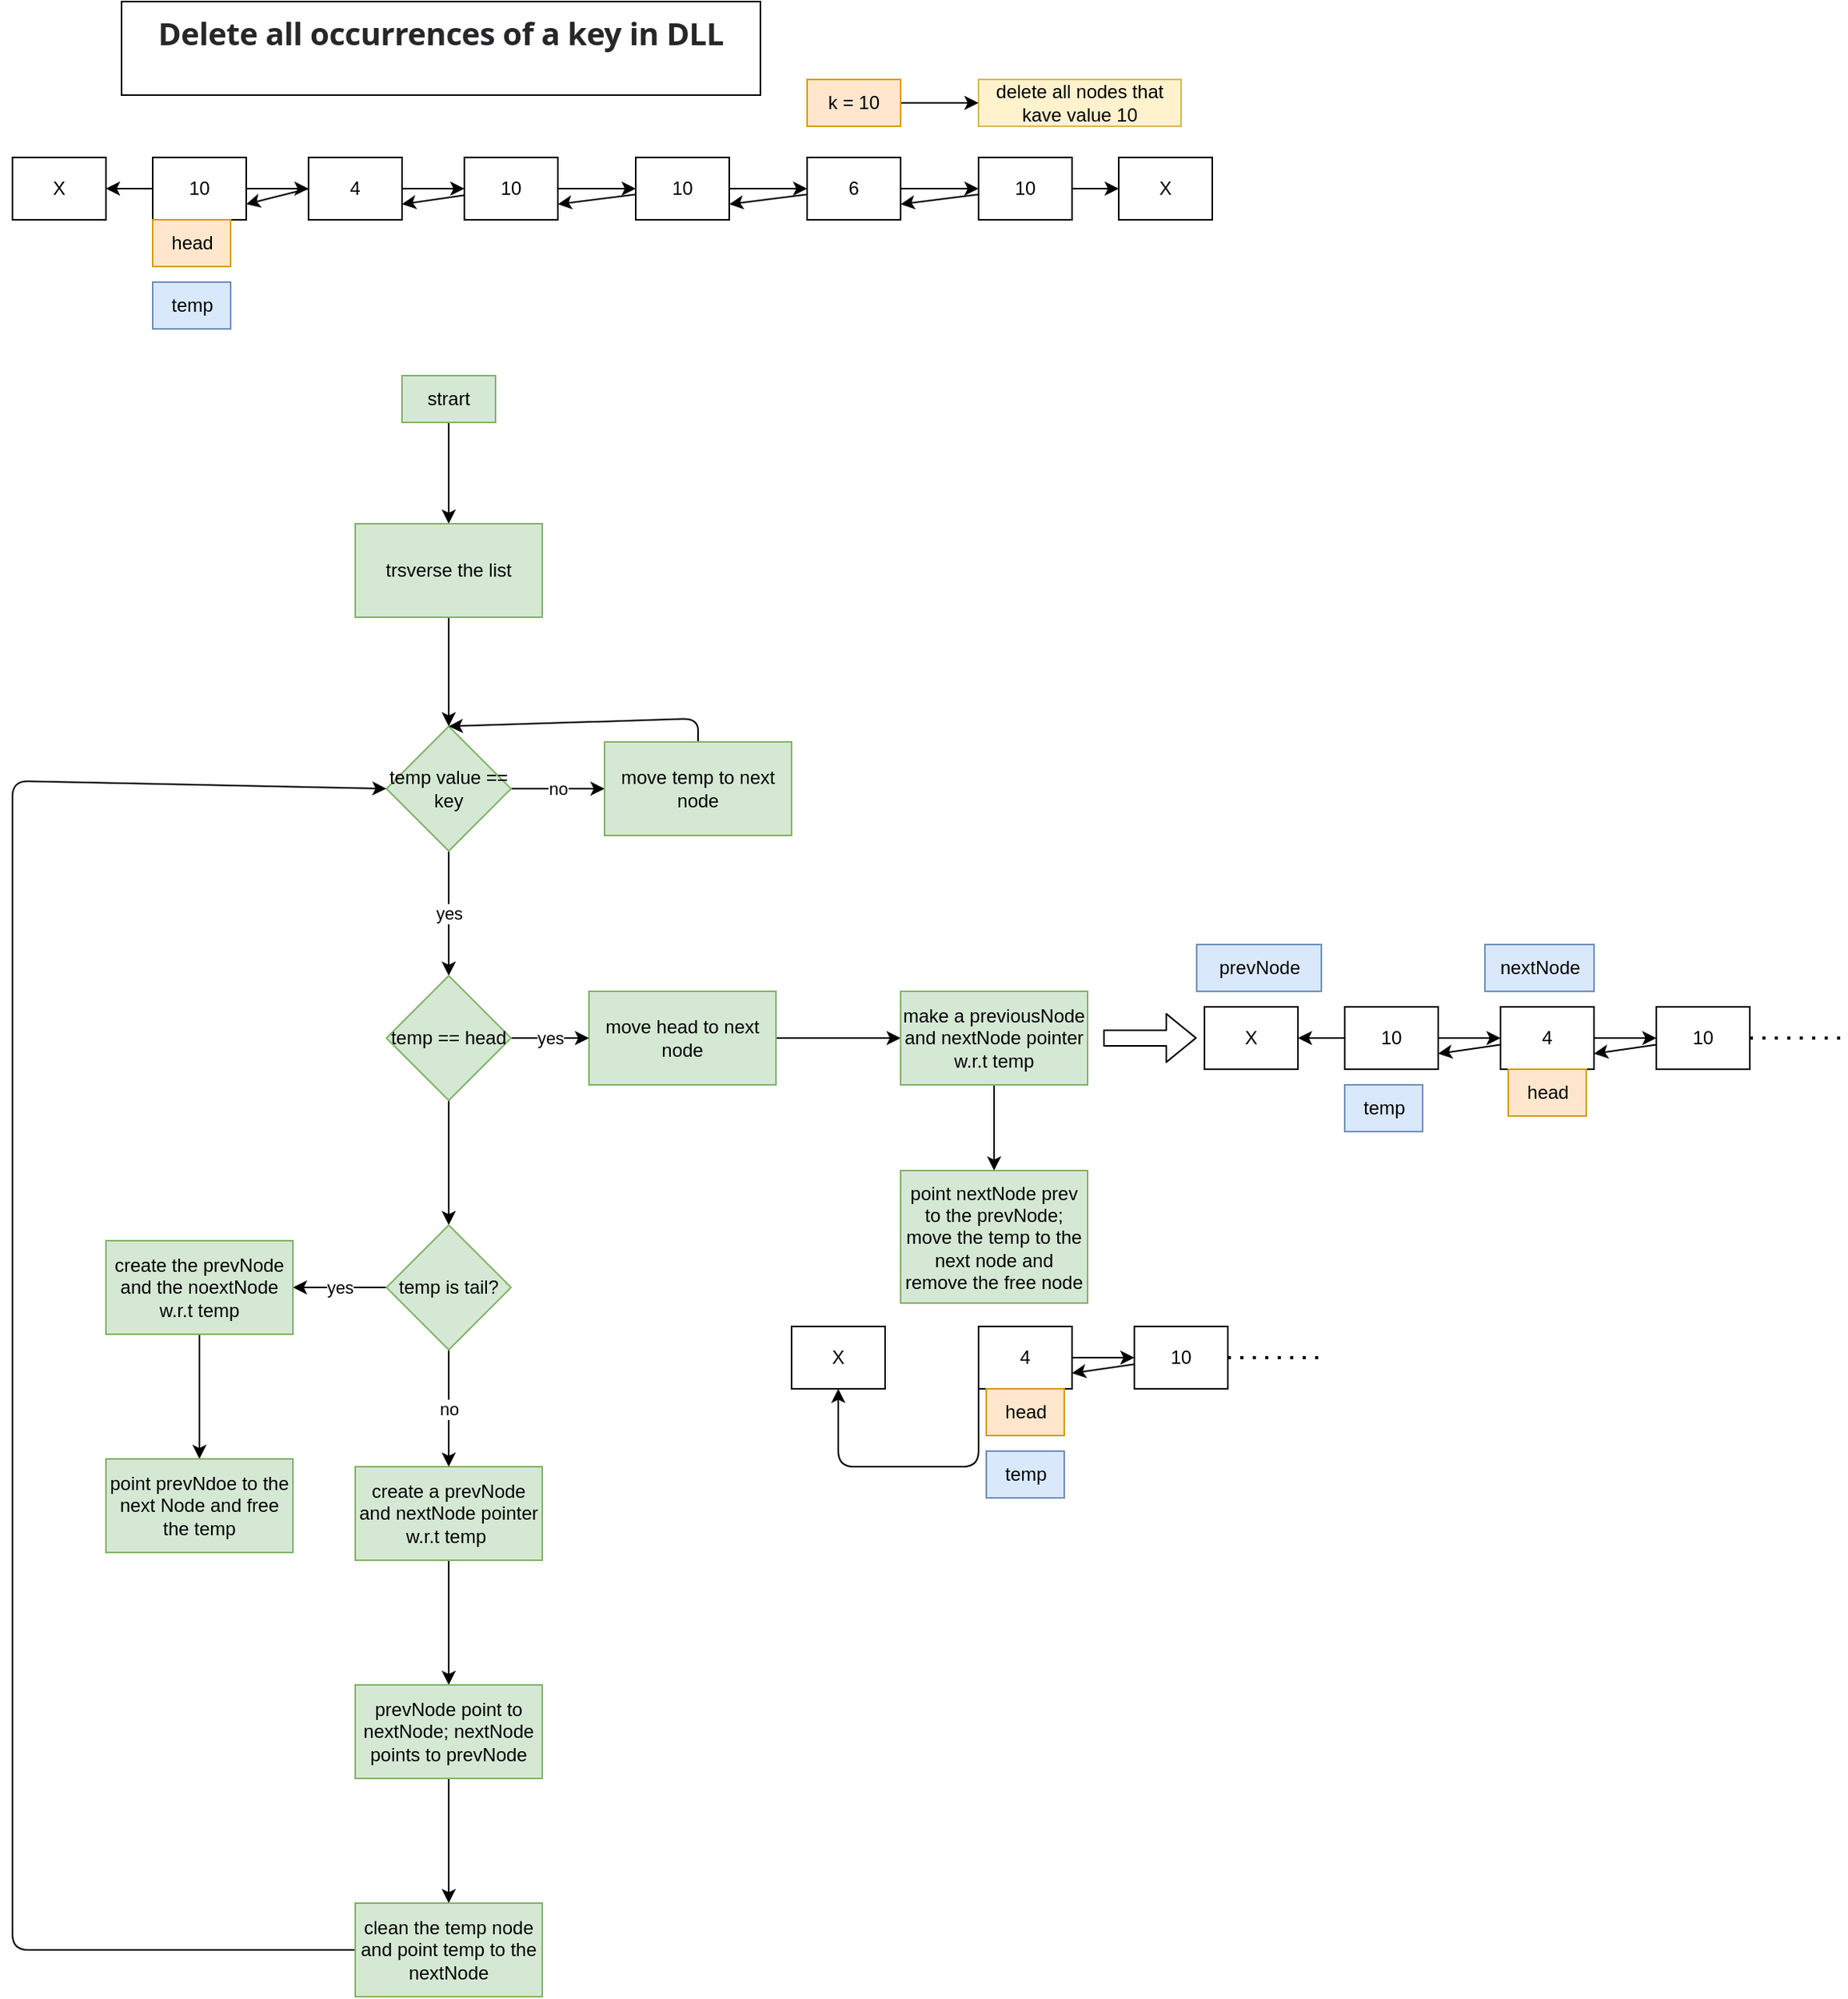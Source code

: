 <mxfile>
    <diagram id="resh9R3_ZFrtKOaQTaEC" name="m-map">
        <mxGraphModel dx="684" dy="562" grid="1" gridSize="10" guides="1" tooltips="1" connect="1" arrows="1" fold="1" page="1" pageScale="1" pageWidth="827" pageHeight="1169" math="0" shadow="0">
            <root>
                <mxCell id="0"/>
                <mxCell id="1" parent="0"/>
                <UserObject label="&lt;div style=&quot;--tw-border-spacing-x: 0; --tw-border-spacing-y: 0; --tw-translate-x: 0; --tw-translate-y: 0; --tw-rotate: 0; --tw-skew-x: 0; --tw-skew-y: 0; --tw-scale-x: 1; --tw-scale-y: 1; --tw-pan-x: ; --tw-pan-y: ; --tw-pinch-zoom: ; --tw-scroll-snap-strictness: proximity; --tw-gradient-from-position: ; --tw-gradient-via-position: ; --tw-gradient-to-position: ; --tw-ordinal: ; --tw-slashed-zero: ; --tw-numeric-figure: ; --tw-numeric-spacing: ; --tw-numeric-fraction: ; --tw-ring-inset: ; --tw-ring-offset-width: 0px; --tw-ring-offset-color: #fff; --tw-ring-color: #3b82f680; --tw-ring-offset-shadow: 0 0 #0000; --tw-ring-shadow: 0 0 #0000; --tw-shadow: 0 0 #0000; --tw-shadow-colored: 0 0 #0000; --tw-blur: ; --tw-brightness: ; --tw-contrast: ; --tw-grayscale: ; --tw-hue-rotate: ; --tw-invert: ; --tw-saturate: ; --tw-sepia: ; --tw-drop-shadow: ; --tw-backdrop-blur: ; --tw-backdrop-brightness: ; --tw-backdrop-contrast: ; --tw-backdrop-grayscale: ; --tw-backdrop-hue-rotate: ; --tw-backdrop-invert: ; --tw-backdrop-opacity: ; --tw-backdrop-saturate: ; --tw-backdrop-sepia: ; --tw-contain-size: ; --tw-contain-layout: ; --tw-contain-paint: ; --tw-contain-style: ; border: 0px solid rgb(229, 231, 235); box-sizing: border-box; scrollbar-color: auto; scrollbar-width: auto; font-size: 1.25rem; letter-spacing: -0.01em; line-height: 1.5; font-weight: 600; --tw-text-opacity: 1; color: rgb(39, 39, 42); font-family: ui-sans-serif, system-ui, sans-serif, &amp;quot;Apple Color Emoji&amp;quot;, &amp;quot;Segoe UI Emoji&amp;quot;, &amp;quot;Segoe UI Symbol&amp;quot;, &amp;quot;Noto Color Emoji&amp;quot;; font-style: normal; font-variant-ligatures: normal; font-variant-caps: normal; orphans: 2; text-align: start; text-indent: 0px; text-transform: none; widows: 2; word-spacing: 0px; -webkit-text-stroke-width: 0px; white-space: normal; background-color: rgb(255, 255, 255); text-decoration-thickness: initial; text-decoration-style: initial; text-decoration-color: initial;&quot; class=&quot;font-semibold text-zinc-800 dark:text-zinc-100 text-xl&quot;&gt;Delete all occurrences of a key in DLL&lt;/div&gt;&lt;div style=&quot;--tw-border-spacing-x: 0; --tw-border-spacing-y: 0; --tw-translate-x: 0; --tw-translate-y: 0; --tw-rotate: 0; --tw-skew-x: 0; --tw-skew-y: 0; --tw-scale-x: 1; --tw-scale-y: 1; --tw-pan-x: ; --tw-pan-y: ; --tw-pinch-zoom: ; --tw-scroll-snap-strictness: proximity; --tw-gradient-from-position: ; --tw-gradient-via-position: ; --tw-gradient-to-position: ; --tw-ordinal: ; --tw-slashed-zero: ; --tw-numeric-figure: ; --tw-numeric-spacing: ; --tw-numeric-fraction: ; --tw-ring-inset: ; --tw-ring-offset-width: 0px; --tw-ring-offset-color: #fff; --tw-ring-color: #3b82f680; --tw-ring-offset-shadow: 0 0 #0000; --tw-ring-shadow: 0 0 #0000; --tw-shadow: 0 0 #0000; --tw-shadow-colored: 0 0 #0000; --tw-blur: ; --tw-brightness: ; --tw-contrast: ; --tw-grayscale: ; --tw-hue-rotate: ; --tw-invert: ; --tw-saturate: ; --tw-sepia: ; --tw-drop-shadow: ; --tw-backdrop-blur: ; --tw-backdrop-brightness: ; --tw-backdrop-contrast: ; --tw-backdrop-grayscale: ; --tw-backdrop-hue-rotate: ; --tw-backdrop-invert: ; --tw-backdrop-opacity: ; --tw-backdrop-saturate: ; --tw-backdrop-sepia: ; --tw-contain-size: ; --tw-contain-layout: ; --tw-contain-paint: ; --tw-contain-style: ; border: 0px solid rgb(229, 231, 235); box-sizing: border-box; scrollbar-color: auto; scrollbar-width: auto; display: flex; column-gap: 0.5rem; color: rgb(0, 0, 0); font-family: ui-sans-serif, system-ui, sans-serif, &amp;quot;Apple Color Emoji&amp;quot;, &amp;quot;Segoe UI Emoji&amp;quot;, &amp;quot;Segoe UI Symbol&amp;quot;, &amp;quot;Noto Color Emoji&amp;quot;; font-size: medium; font-style: normal; font-variant-ligatures: normal; font-variant-caps: normal; font-weight: 400; letter-spacing: normal; orphans: 2; text-align: start; text-indent: 0px; text-transform: none; widows: 2; word-spacing: 0px; -webkit-text-stroke-width: 0px; white-space: normal; background-color: rgb(255, 255, 255); text-decoration-thickness: initial; text-decoration-style: initial; text-decoration-color: initial;&quot; class=&quot;flex gap-x-2&quot;&gt;&lt;br class=&quot;Apple-interchange-newline&quot;&gt;&lt;/div&gt;" link="https://www.youtube.com/watch?v=Mh0NH_SD92k" id="4">
                    <mxCell style="whiteSpace=wrap;html=1;" vertex="1" parent="1">
                        <mxGeometry x="120" y="30" width="410" height="60" as="geometry"/>
                    </mxCell>
                </UserObject>
                <mxCell id="9" value="" style="edgeStyle=none;html=1;" edge="1" parent="1" source="5" target="8">
                    <mxGeometry relative="1" as="geometry"/>
                </mxCell>
                <mxCell id="11" value="" style="edgeStyle=none;html=1;" edge="1" parent="1" source="5" target="10">
                    <mxGeometry relative="1" as="geometry"/>
                </mxCell>
                <mxCell id="5" value="10" style="whiteSpace=wrap;html=1;" vertex="1" parent="1">
                    <mxGeometry x="140" y="130" width="60" height="40" as="geometry"/>
                </mxCell>
                <mxCell id="8" value="X" style="whiteSpace=wrap;html=1;" vertex="1" parent="1">
                    <mxGeometry x="50" y="130" width="60" height="40" as="geometry"/>
                </mxCell>
                <mxCell id="13" value="" style="edgeStyle=none;html=1;" edge="1" parent="1" source="10" target="12">
                    <mxGeometry relative="1" as="geometry"/>
                </mxCell>
                <mxCell id="22" style="edgeStyle=none;html=1;entryX=1;entryY=0.75;entryDx=0;entryDy=0;exitX=0;exitY=0.5;exitDx=0;exitDy=0;" edge="1" parent="1" source="10" target="5">
                    <mxGeometry relative="1" as="geometry"/>
                </mxCell>
                <mxCell id="10" value="4" style="whiteSpace=wrap;html=1;" vertex="1" parent="1">
                    <mxGeometry x="240" y="130" width="60" height="40" as="geometry"/>
                </mxCell>
                <mxCell id="15" value="" style="edgeStyle=none;html=1;" edge="1" parent="1" source="12" target="14">
                    <mxGeometry relative="1" as="geometry"/>
                </mxCell>
                <mxCell id="23" style="edgeStyle=none;html=1;entryX=1;entryY=0.75;entryDx=0;entryDy=0;" edge="1" parent="1" source="12" target="10">
                    <mxGeometry relative="1" as="geometry"/>
                </mxCell>
                <mxCell id="12" value="10" style="whiteSpace=wrap;html=1;" vertex="1" parent="1">
                    <mxGeometry x="340" y="130" width="60" height="40" as="geometry"/>
                </mxCell>
                <mxCell id="17" value="" style="edgeStyle=none;html=1;" edge="1" parent="1" source="14" target="16">
                    <mxGeometry relative="1" as="geometry"/>
                </mxCell>
                <mxCell id="24" style="edgeStyle=none;html=1;entryX=1;entryY=0.75;entryDx=0;entryDy=0;" edge="1" parent="1" source="14" target="12">
                    <mxGeometry relative="1" as="geometry"/>
                </mxCell>
                <mxCell id="14" value="10" style="whiteSpace=wrap;html=1;" vertex="1" parent="1">
                    <mxGeometry x="450" y="130" width="60" height="40" as="geometry"/>
                </mxCell>
                <mxCell id="19" value="" style="edgeStyle=none;html=1;" edge="1" parent="1" source="16" target="18">
                    <mxGeometry relative="1" as="geometry"/>
                </mxCell>
                <mxCell id="25" style="edgeStyle=none;html=1;entryX=1;entryY=0.75;entryDx=0;entryDy=0;" edge="1" parent="1" source="16" target="14">
                    <mxGeometry relative="1" as="geometry"/>
                </mxCell>
                <mxCell id="16" value="6" style="whiteSpace=wrap;html=1;" vertex="1" parent="1">
                    <mxGeometry x="560" y="130" width="60" height="40" as="geometry"/>
                </mxCell>
                <mxCell id="21" value="" style="edgeStyle=none;html=1;" edge="1" parent="1" source="18" target="20">
                    <mxGeometry relative="1" as="geometry"/>
                </mxCell>
                <mxCell id="26" style="edgeStyle=none;html=1;entryX=1;entryY=0.75;entryDx=0;entryDy=0;" edge="1" parent="1" source="18" target="16">
                    <mxGeometry relative="1" as="geometry"/>
                </mxCell>
                <mxCell id="18" value="10" style="whiteSpace=wrap;html=1;" vertex="1" parent="1">
                    <mxGeometry x="670" y="130" width="60" height="40" as="geometry"/>
                </mxCell>
                <mxCell id="20" value="X" style="whiteSpace=wrap;html=1;" vertex="1" parent="1">
                    <mxGeometry x="760" y="130" width="60" height="40" as="geometry"/>
                </mxCell>
                <mxCell id="27" value="head" style="text;html=1;align=center;verticalAlign=middle;resizable=0;points=[];autosize=1;strokeColor=#d79b00;fillColor=#ffe6cc;" vertex="1" parent="1">
                    <mxGeometry x="140" y="170" width="50" height="30" as="geometry"/>
                </mxCell>
                <mxCell id="30" value="delete all nodes that kave value 10" style="text;strokeColor=#d6b656;align=center;fillColor=#fff2cc;html=1;verticalAlign=middle;whiteSpace=wrap;rounded=0;" vertex="1" parent="1">
                    <mxGeometry x="670" y="80" width="130" height="30" as="geometry"/>
                </mxCell>
                <mxCell id="32" value="" style="edgeStyle=none;html=1;" edge="1" parent="1" source="31" target="30">
                    <mxGeometry relative="1" as="geometry"/>
                </mxCell>
                <mxCell id="31" value="k = 10" style="text;strokeColor=#d79b00;align=center;fillColor=#ffe6cc;html=1;verticalAlign=middle;whiteSpace=wrap;rounded=0;" vertex="1" parent="1">
                    <mxGeometry x="560" y="80" width="60" height="30" as="geometry"/>
                </mxCell>
                <mxCell id="33" value="temp" style="text;html=1;align=center;verticalAlign=middle;resizable=0;points=[];autosize=1;strokeColor=#6c8ebf;fillColor=#dae8fc;" vertex="1" parent="1">
                    <mxGeometry x="140" y="210" width="50" height="30" as="geometry"/>
                </mxCell>
                <mxCell id="36" value="" style="edgeStyle=none;html=1;" edge="1" parent="1" source="34" target="35">
                    <mxGeometry relative="1" as="geometry"/>
                </mxCell>
                <mxCell id="34" value="strart" style="text;strokeColor=#82b366;align=center;fillColor=#d5e8d4;html=1;verticalAlign=middle;whiteSpace=wrap;rounded=0;" vertex="1" parent="1">
                    <mxGeometry x="300" y="270" width="60" height="30" as="geometry"/>
                </mxCell>
                <mxCell id="40" value="" style="edgeStyle=none;html=1;" edge="1" parent="1" source="35" target="39">
                    <mxGeometry relative="1" as="geometry"/>
                </mxCell>
                <mxCell id="35" value="trsverse the list" style="whiteSpace=wrap;html=1;fillColor=#d5e8d4;strokeColor=#82b366;gradientColor=none;rounded=0;" vertex="1" parent="1">
                    <mxGeometry x="270" y="365" width="120" height="60" as="geometry"/>
                </mxCell>
                <mxCell id="89" value="no" style="edgeStyle=none;html=1;" edge="1" parent="1" source="39" target="88">
                    <mxGeometry relative="1" as="geometry"/>
                </mxCell>
                <mxCell id="91" value="yes" style="edgeStyle=none;html=1;" edge="1" parent="1" source="39" target="90">
                    <mxGeometry relative="1" as="geometry"/>
                </mxCell>
                <mxCell id="39" value="temp value == key" style="rhombus;whiteSpace=wrap;html=1;fillColor=#d5e8d4;strokeColor=#82b366;gradientColor=none;rounded=0;" vertex="1" parent="1">
                    <mxGeometry x="290" y="495" width="80" height="80" as="geometry"/>
                </mxCell>
                <mxCell id="44" value="" style="edgeStyle=none;html=1;" edge="1" parent="1" source="41" target="43">
                    <mxGeometry relative="1" as="geometry"/>
                </mxCell>
                <mxCell id="41" value="move head to next node" style="whiteSpace=wrap;html=1;fillColor=#d5e8d4;strokeColor=#82b366;gradientColor=none;rounded=0;" vertex="1" parent="1">
                    <mxGeometry x="420" y="665" width="120" height="60" as="geometry"/>
                </mxCell>
                <mxCell id="46" value="" style="edgeStyle=none;html=1;" edge="1" parent="1" source="43" target="45">
                    <mxGeometry relative="1" as="geometry"/>
                </mxCell>
                <mxCell id="43" value="make a previousNode and nextNode pointer w.r.t temp" style="whiteSpace=wrap;html=1;fillColor=#d5e8d4;strokeColor=#82b366;gradientColor=none;rounded=0;" vertex="1" parent="1">
                    <mxGeometry x="620" y="665" width="120" height="60" as="geometry"/>
                </mxCell>
                <mxCell id="45" value="point nextNode prev to the prevNode; move the temp to the next node and remove the free node" style="whiteSpace=wrap;html=1;fillColor=#d5e8d4;strokeColor=#82b366;gradientColor=none;rounded=0;" vertex="1" parent="1">
                    <mxGeometry x="620" y="780" width="120" height="85" as="geometry"/>
                </mxCell>
                <mxCell id="50" value="X" style="whiteSpace=wrap;html=1;" vertex="1" parent="1">
                    <mxGeometry x="550" y="880" width="60" height="40" as="geometry"/>
                </mxCell>
                <mxCell id="51" value="" style="edgeStyle=none;html=1;" edge="1" source="53" target="56" parent="1">
                    <mxGeometry relative="1" as="geometry"/>
                </mxCell>
                <mxCell id="52" style="edgeStyle=none;html=1;entryX=0.5;entryY=1;entryDx=0;entryDy=0;exitX=0;exitY=0.5;exitDx=0;exitDy=0;" edge="1" source="53" target="50" parent="1">
                    <mxGeometry relative="1" as="geometry">
                        <Array as="points">
                            <mxPoint x="670" y="970"/>
                            <mxPoint x="580" y="970"/>
                        </Array>
                    </mxGeometry>
                </mxCell>
                <mxCell id="53" value="4" style="whiteSpace=wrap;html=1;" vertex="1" parent="1">
                    <mxGeometry x="670" y="880" width="60" height="40" as="geometry"/>
                </mxCell>
                <mxCell id="55" style="edgeStyle=none;html=1;entryX=1;entryY=0.75;entryDx=0;entryDy=0;" edge="1" source="56" target="53" parent="1">
                    <mxGeometry relative="1" as="geometry"/>
                </mxCell>
                <mxCell id="56" value="10" style="whiteSpace=wrap;html=1;" vertex="1" parent="1">
                    <mxGeometry x="770" y="880" width="60" height="40" as="geometry"/>
                </mxCell>
                <mxCell id="67" value="head" style="text;html=1;align=center;verticalAlign=middle;resizable=0;points=[];autosize=1;strokeColor=#d79b00;fillColor=#ffe6cc;" vertex="1" parent="1">
                    <mxGeometry x="675" y="920" width="50" height="30" as="geometry"/>
                </mxCell>
                <mxCell id="68" value="temp" style="text;html=1;align=center;verticalAlign=middle;resizable=0;points=[];autosize=1;strokeColor=#6c8ebf;fillColor=#dae8fc;" vertex="1" parent="1">
                    <mxGeometry x="675" y="960" width="50" height="30" as="geometry"/>
                </mxCell>
                <mxCell id="69" value="" style="endArrow=none;dashed=1;html=1;dashPattern=1 3;strokeWidth=2;" edge="1" parent="1">
                    <mxGeometry width="50" height="50" relative="1" as="geometry">
                        <mxPoint x="830" y="900" as="sourcePoint"/>
                        <mxPoint x="890" y="900" as="targetPoint"/>
                    </mxGeometry>
                </mxCell>
                <mxCell id="70" value="" style="edgeStyle=none;html=1;" edge="1" source="72" target="73" parent="1">
                    <mxGeometry relative="1" as="geometry"/>
                </mxCell>
                <mxCell id="71" value="" style="edgeStyle=none;html=1;" edge="1" source="72" target="76" parent="1">
                    <mxGeometry relative="1" as="geometry"/>
                </mxCell>
                <mxCell id="72" value="10" style="whiteSpace=wrap;html=1;" vertex="1" parent="1">
                    <mxGeometry x="905" y="675" width="60" height="40" as="geometry"/>
                </mxCell>
                <mxCell id="73" value="X" style="whiteSpace=wrap;html=1;" vertex="1" parent="1">
                    <mxGeometry x="815" y="675" width="60" height="40" as="geometry"/>
                </mxCell>
                <mxCell id="74" value="" style="edgeStyle=none;html=1;" edge="1" source="76" target="78" parent="1">
                    <mxGeometry relative="1" as="geometry"/>
                </mxCell>
                <mxCell id="84" style="edgeStyle=none;html=1;entryX=1;entryY=0.75;entryDx=0;entryDy=0;" edge="1" parent="1" source="76" target="72">
                    <mxGeometry relative="1" as="geometry"/>
                </mxCell>
                <mxCell id="76" value="4" style="whiteSpace=wrap;html=1;" vertex="1" parent="1">
                    <mxGeometry x="1005" y="675" width="60" height="40" as="geometry"/>
                </mxCell>
                <mxCell id="77" style="edgeStyle=none;html=1;entryX=1;entryY=0.75;entryDx=0;entryDy=0;" edge="1" source="78" target="76" parent="1">
                    <mxGeometry relative="1" as="geometry"/>
                </mxCell>
                <mxCell id="78" value="10" style="whiteSpace=wrap;html=1;" vertex="1" parent="1">
                    <mxGeometry x="1105" y="675" width="60" height="40" as="geometry"/>
                </mxCell>
                <mxCell id="79" value="head" style="text;html=1;align=center;verticalAlign=middle;resizable=0;points=[];autosize=1;strokeColor=#d79b00;fillColor=#ffe6cc;" vertex="1" parent="1">
                    <mxGeometry x="1010" y="715" width="50" height="30" as="geometry"/>
                </mxCell>
                <mxCell id="80" value="temp" style="text;html=1;align=center;verticalAlign=middle;resizable=0;points=[];autosize=1;strokeColor=#6c8ebf;fillColor=#dae8fc;" vertex="1" parent="1">
                    <mxGeometry x="905" y="725" width="50" height="30" as="geometry"/>
                </mxCell>
                <mxCell id="81" value="" style="endArrow=none;dashed=1;html=1;dashPattern=1 3;strokeWidth=2;" edge="1" parent="1">
                    <mxGeometry width="50" height="50" relative="1" as="geometry">
                        <mxPoint x="1165" y="695" as="sourcePoint"/>
                        <mxPoint x="1225" y="695" as="targetPoint"/>
                    </mxGeometry>
                </mxCell>
                <mxCell id="82" value="nextNode" style="text;html=1;align=center;verticalAlign=middle;resizable=0;points=[];autosize=1;strokeColor=#6c8ebf;fillColor=#dae8fc;" vertex="1" parent="1">
                    <mxGeometry x="995" y="635" width="70" height="30" as="geometry"/>
                </mxCell>
                <mxCell id="83" value="prevNode" style="text;html=1;align=center;verticalAlign=middle;resizable=0;points=[];autosize=1;strokeColor=#6c8ebf;fillColor=#dae8fc;" vertex="1" parent="1">
                    <mxGeometry x="810" y="635" width="80" height="30" as="geometry"/>
                </mxCell>
                <mxCell id="87" value="" style="shape=flexArrow;endArrow=classic;html=1;" edge="1" parent="1">
                    <mxGeometry width="50" height="50" relative="1" as="geometry">
                        <mxPoint x="750" y="694.94" as="sourcePoint"/>
                        <mxPoint x="810" y="694.94" as="targetPoint"/>
                    </mxGeometry>
                </mxCell>
                <mxCell id="94" style="edgeStyle=none;html=1;entryX=0.5;entryY=0;entryDx=0;entryDy=0;" edge="1" parent="1" source="88" target="39">
                    <mxGeometry relative="1" as="geometry">
                        <Array as="points">
                            <mxPoint x="490" y="490"/>
                        </Array>
                    </mxGeometry>
                </mxCell>
                <mxCell id="88" value="move temp to next node" style="whiteSpace=wrap;html=1;fillColor=#d5e8d4;strokeColor=#82b366;gradientColor=none;rounded=0;" vertex="1" parent="1">
                    <mxGeometry x="430" y="505" width="120" height="60" as="geometry"/>
                </mxCell>
                <mxCell id="95" value="yes" style="edgeStyle=none;html=1;entryX=0;entryY=0.5;entryDx=0;entryDy=0;" edge="1" parent="1" source="90" target="41">
                    <mxGeometry relative="1" as="geometry"/>
                </mxCell>
                <mxCell id="103" value="" style="edgeStyle=none;html=1;" edge="1" parent="1" source="90" target="102">
                    <mxGeometry relative="1" as="geometry"/>
                </mxCell>
                <mxCell id="90" value="temp == head" style="rhombus;whiteSpace=wrap;html=1;fillColor=#d5e8d4;strokeColor=#82b366;gradientColor=none;rounded=0;" vertex="1" parent="1">
                    <mxGeometry x="290" y="655" width="80" height="80" as="geometry"/>
                </mxCell>
                <mxCell id="99" value="" style="edgeStyle=none;html=1;" edge="1" parent="1" source="96" target="98">
                    <mxGeometry relative="1" as="geometry"/>
                </mxCell>
                <mxCell id="96" value="create a prevNode and nextNode pointer w.r.t temp&amp;nbsp;" style="whiteSpace=wrap;html=1;fillColor=#d5e8d4;strokeColor=#82b366;gradientColor=none;rounded=0;" vertex="1" parent="1">
                    <mxGeometry x="270" y="970" width="120" height="60" as="geometry"/>
                </mxCell>
                <mxCell id="101" value="" style="edgeStyle=none;html=1;" edge="1" parent="1" source="98" target="100">
                    <mxGeometry relative="1" as="geometry"/>
                </mxCell>
                <mxCell id="98" value="prevNode point to nextNode; nextNode points to prevNode" style="whiteSpace=wrap;html=1;fillColor=#d5e8d4;strokeColor=#82b366;gradientColor=none;rounded=0;" vertex="1" parent="1">
                    <mxGeometry x="270" y="1110" width="120" height="60" as="geometry"/>
                </mxCell>
                <mxCell id="111" style="edgeStyle=none;html=1;entryX=0;entryY=0.5;entryDx=0;entryDy=0;" edge="1" parent="1" source="100" target="39">
                    <mxGeometry relative="1" as="geometry">
                        <Array as="points">
                            <mxPoint x="50" y="1280"/>
                            <mxPoint x="50" y="530"/>
                        </Array>
                    </mxGeometry>
                </mxCell>
                <mxCell id="100" value="clean the temp node and point temp to the nextNode" style="whiteSpace=wrap;html=1;fillColor=#d5e8d4;strokeColor=#82b366;gradientColor=none;rounded=0;" vertex="1" parent="1">
                    <mxGeometry x="270" y="1250" width="120" height="60" as="geometry"/>
                </mxCell>
                <mxCell id="106" value="no" style="edgeStyle=none;html=1;" edge="1" parent="1" source="102" target="96">
                    <mxGeometry relative="1" as="geometry"/>
                </mxCell>
                <mxCell id="108" value="yes" style="edgeStyle=none;html=1;" edge="1" parent="1" source="102" target="107">
                    <mxGeometry relative="1" as="geometry"/>
                </mxCell>
                <mxCell id="102" value="temp is tail?" style="rhombus;whiteSpace=wrap;html=1;fillColor=#d5e8d4;strokeColor=#82b366;gradientColor=none;rounded=0;" vertex="1" parent="1">
                    <mxGeometry x="290" y="815" width="80" height="80" as="geometry"/>
                </mxCell>
                <mxCell id="110" value="" style="edgeStyle=none;html=1;" edge="1" parent="1" source="107" target="109">
                    <mxGeometry relative="1" as="geometry"/>
                </mxCell>
                <mxCell id="107" value="create the prevNode and the noextNode w.r.t temp" style="whiteSpace=wrap;html=1;fillColor=#d5e8d4;strokeColor=#82b366;gradientColor=none;rounded=0;" vertex="1" parent="1">
                    <mxGeometry x="110" y="825" width="120" height="60" as="geometry"/>
                </mxCell>
                <mxCell id="109" value="point prevNdoe to the next Node and free the temp" style="whiteSpace=wrap;html=1;fillColor=#d5e8d4;strokeColor=#82b366;gradientColor=none;rounded=0;" vertex="1" parent="1">
                    <mxGeometry x="110" y="965" width="120" height="60" as="geometry"/>
                </mxCell>
            </root>
        </mxGraphModel>
    </diagram>
    <diagram id="erBS5Z2Bt1T44ZsdaAPy" name="psuedo-code">
        <mxGraphModel dx="581" dy="478" grid="1" gridSize="10" guides="1" tooltips="1" connect="1" arrows="1" fold="1" page="1" pageScale="1" pageWidth="827" pageHeight="1169" math="0" shadow="0">
            <root>
                <mxCell id="0"/>
                <mxCell id="1" parent="0"/>
                <mxCell id="R95403q6JFR9Er-uOkCv-1" value="psuedo-Code" style="text;html=1;align=center;verticalAlign=middle;resizable=0;points=[];autosize=1;strokeColor=#d79b00;fillColor=#ffe6cc;" vertex="1" parent="1">
                    <mxGeometry x="260" y="38" width="100" height="30" as="geometry"/>
                </mxCell>
                <mxCell id="R95403q6JFR9Er-uOkCv-5" value="traverse the ll" style="edgeStyle=none;html=1;" edge="1" parent="1" source="R95403q6JFR9Er-uOkCv-3" target="R95403q6JFR9Er-uOkCv-4">
                    <mxGeometry relative="1" as="geometry"/>
                </mxCell>
                <mxCell id="R95403q6JFR9Er-uOkCv-3" value="temp = head" style="whiteSpace=wrap;html=1;" vertex="1" parent="1">
                    <mxGeometry x="260" y="110" width="120" height="60" as="geometry"/>
                </mxCell>
                <mxCell id="R95403q6JFR9Er-uOkCv-7" value="" style="edgeStyle=none;html=1;" edge="1" parent="1" source="R95403q6JFR9Er-uOkCv-4" target="R95403q6JFR9Er-uOkCv-6">
                    <mxGeometry relative="1" as="geometry"/>
                </mxCell>
                <mxCell id="R95403q6JFR9Er-uOkCv-4" value="temp not null&lt;span style=&quot;white-space: pre;&quot;&gt;&#x9;&lt;/span&gt;&amp;nbsp;" style="rhombus;whiteSpace=wrap;html=1;" vertex="1" parent="1">
                    <mxGeometry x="280" y="240" width="80" height="80" as="geometry"/>
                </mxCell>
                <mxCell id="R95403q6JFR9Er-uOkCv-9" value="yes" style="edgeStyle=none;html=1;" edge="1" parent="1" source="R95403q6JFR9Er-uOkCv-6" target="R95403q6JFR9Er-uOkCv-8">
                    <mxGeometry relative="1" as="geometry"/>
                </mxCell>
                <mxCell id="R95403q6JFR9Er-uOkCv-31" value="" style="edgeStyle=none;html=1;" edge="1" parent="1" source="R95403q6JFR9Er-uOkCv-6" target="R95403q6JFR9Er-uOkCv-30">
                    <mxGeometry relative="1" as="geometry"/>
                </mxCell>
                <mxCell id="R95403q6JFR9Er-uOkCv-6" value="temp value = key?" style="rhombus;whiteSpace=wrap;html=1;" vertex="1" parent="1">
                    <mxGeometry x="280" y="400" width="80" height="80" as="geometry"/>
                </mxCell>
                <mxCell id="R95403q6JFR9Er-uOkCv-11" value="" style="edgeStyle=none;html=1;" edge="1" parent="1" source="R95403q6JFR9Er-uOkCv-8" target="R95403q6JFR9Er-uOkCv-10">
                    <mxGeometry relative="1" as="geometry"/>
                </mxCell>
                <mxCell id="R95403q6JFR9Er-uOkCv-14" style="edgeStyle=none;html=1;" edge="1" parent="1" source="R95403q6JFR9Er-uOkCv-8" target="R95403q6JFR9Er-uOkCv-12">
                    <mxGeometry relative="1" as="geometry"/>
                </mxCell>
                <mxCell id="R95403q6JFR9Er-uOkCv-8" value="temp is head&amp;nbsp;" style="rhombus;whiteSpace=wrap;html=1;" vertex="1" parent="1">
                    <mxGeometry x="280" y="560" width="80" height="80" as="geometry"/>
                </mxCell>
                <mxCell id="R95403q6JFR9Er-uOkCv-13" value="" style="edgeStyle=none;html=1;" edge="1" parent="1" source="R95403q6JFR9Er-uOkCv-10" target="R95403q6JFR9Er-uOkCv-12">
                    <mxGeometry relative="1" as="geometry">
                        <Array as="points">
                            <mxPoint x="470" y="790"/>
                        </Array>
                    </mxGeometry>
                </mxCell>
                <mxCell id="R95403q6JFR9Er-uOkCv-10" value="move head to next" style="whiteSpace=wrap;html=1;" vertex="1" parent="1">
                    <mxGeometry x="414" y="570" width="120" height="60" as="geometry"/>
                </mxCell>
                <mxCell id="R95403q6JFR9Er-uOkCv-16" value="" style="edgeStyle=none;html=1;" edge="1" parent="1" source="R95403q6JFR9Er-uOkCv-12" target="R95403q6JFR9Er-uOkCv-15">
                    <mxGeometry relative="1" as="geometry"/>
                </mxCell>
                <mxCell id="R95403q6JFR9Er-uOkCv-12" value="create nextNode, and prevNode" style="whiteSpace=wrap;html=1;" vertex="1" parent="1">
                    <mxGeometry x="260" y="760" width="120" height="60" as="geometry"/>
                </mxCell>
                <mxCell id="R95403q6JFR9Er-uOkCv-18" value="yes" style="edgeStyle=none;html=1;" edge="1" parent="1" source="R95403q6JFR9Er-uOkCv-15" target="R95403q6JFR9Er-uOkCv-17">
                    <mxGeometry relative="1" as="geometry"/>
                </mxCell>
                <mxCell id="R95403q6JFR9Er-uOkCv-25" style="edgeStyle=none;html=1;entryX=1;entryY=0.5;entryDx=0;entryDy=0;" edge="1" parent="1" source="R95403q6JFR9Er-uOkCv-15" target="R95403q6JFR9Er-uOkCv-21">
                    <mxGeometry relative="1" as="geometry">
                        <Array as="points">
                            <mxPoint x="420" y="930"/>
                            <mxPoint x="420" y="1160"/>
                        </Array>
                    </mxGeometry>
                </mxCell>
                <mxCell id="R95403q6JFR9Er-uOkCv-15" value="nextNode not null" style="rhombus;whiteSpace=wrap;html=1;" vertex="1" parent="1">
                    <mxGeometry x="280" y="890" width="80" height="80" as="geometry"/>
                </mxCell>
                <mxCell id="R95403q6JFR9Er-uOkCv-22" value="" style="edgeStyle=none;html=1;" edge="1" parent="1" source="R95403q6JFR9Er-uOkCv-17" target="R95403q6JFR9Er-uOkCv-21">
                    <mxGeometry relative="1" as="geometry"/>
                </mxCell>
                <mxCell id="R95403q6JFR9Er-uOkCv-17" value="point point prevNode to nextNode" style="whiteSpace=wrap;html=1;" vertex="1" parent="1">
                    <mxGeometry x="260" y="1010" width="120" height="60" as="geometry"/>
                </mxCell>
                <mxCell id="R95403q6JFR9Er-uOkCv-24" value="yes" style="edgeStyle=none;html=1;" edge="1" parent="1" source="R95403q6JFR9Er-uOkCv-21" target="R95403q6JFR9Er-uOkCv-23">
                    <mxGeometry relative="1" as="geometry"/>
                </mxCell>
                <mxCell id="R95403q6JFR9Er-uOkCv-21" value="prevNode is not&amp;nbsp; NULL" style="rhombus;whiteSpace=wrap;html=1;" vertex="1" parent="1">
                    <mxGeometry x="280" y="1120" width="80" height="80" as="geometry"/>
                </mxCell>
                <mxCell id="R95403q6JFR9Er-uOkCv-27" value="" style="edgeStyle=none;html=1;" edge="1" parent="1" source="R95403q6JFR9Er-uOkCv-23" target="R95403q6JFR9Er-uOkCv-26">
                    <mxGeometry relative="1" as="geometry"/>
                </mxCell>
                <mxCell id="R95403q6JFR9Er-uOkCv-23" value="point nextNode prev to prevNode&amp;nbsp;" style="whiteSpace=wrap;html=1;" vertex="1" parent="1">
                    <mxGeometry x="260" y="1260" width="120" height="60" as="geometry"/>
                </mxCell>
                <mxCell id="R95403q6JFR9Er-uOkCv-29" value="" style="edgeStyle=none;html=1;" edge="1" parent="1" source="R95403q6JFR9Er-uOkCv-26" target="R95403q6JFR9Er-uOkCv-28">
                    <mxGeometry relative="1" as="geometry"/>
                </mxCell>
                <mxCell id="R95403q6JFR9Er-uOkCv-26" value="free temp" style="whiteSpace=wrap;html=1;" vertex="1" parent="1">
                    <mxGeometry x="260" y="1400" width="120" height="60" as="geometry"/>
                </mxCell>
                <mxCell id="R95403q6JFR9Er-uOkCv-32" value="while loop continues" style="edgeStyle=none;html=1;entryX=0;entryY=0.5;entryDx=0;entryDy=0;exitX=0.016;exitY=0.385;exitDx=0;exitDy=0;exitPerimeter=0;" edge="1" parent="1" source="R95403q6JFR9Er-uOkCv-28" target="R95403q6JFR9Er-uOkCv-4">
                    <mxGeometry relative="1" as="geometry">
                        <mxPoint x="169.07" y="1290" as="sourcePoint"/>
                        <mxPoint x="130" y="30" as="targetPoint"/>
                        <Array as="points">
                            <mxPoint x="170" y="1563"/>
                            <mxPoint x="180" y="280"/>
                        </Array>
                    </mxGeometry>
                </mxCell>
                <mxCell id="R95403q6JFR9Er-uOkCv-28" value="temp = nextNode" style="whiteSpace=wrap;html=1;" vertex="1" parent="1">
                    <mxGeometry x="260" y="1540" width="120" height="60" as="geometry"/>
                </mxCell>
                <mxCell id="R95403q6JFR9Er-uOkCv-30" value="move temp to next" style="whiteSpace=wrap;html=1;" vertex="1" parent="1">
                    <mxGeometry x="420" y="410" width="120" height="60" as="geometry"/>
                </mxCell>
            </root>
        </mxGraphModel>
    </diagram>
</mxfile>
